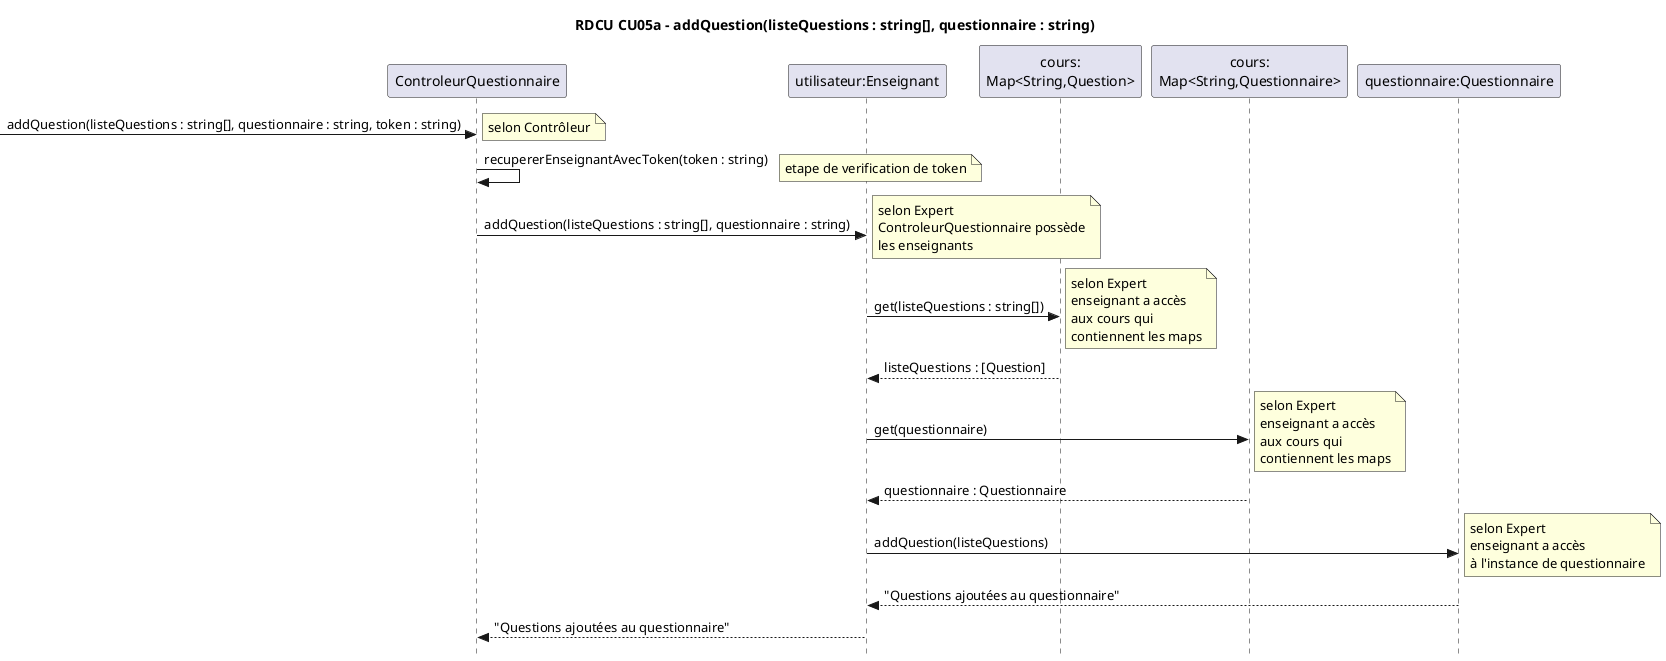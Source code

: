 @startuml RDCU CU05a
skinparam style strictuml
hide empty members
title RDCU CU05a - addQuestion(listeQuestions : string[], questionnaire : string)

participant "ControleurQuestionnaire" as cq
participant "utilisateur:Enseignant" as e
participant "cours:\nMap<String,Question>" as mq
participant "cours:\nMap<String,Questionnaire>" as mqu
participant "questionnaire:Questionnaire" as q

->cq : addQuestion(listeQuestions : string[], questionnaire : string, token : string)
note right : selon Contrôleur
cq->cq : recupererEnseignantAvecToken(token : string)
note right : etape de verification de token
cq->e : addQuestion(listeQuestions : string[], questionnaire : string)
note right : selon Expert\nControleurQuestionnaire possède\nles enseignants
e->mq : get(listeQuestions : string[])
note right : selon Expert\nenseignant a accès\naux cours qui\ncontiennent les maps
mq-->e : listeQuestions : [Question]
e->mqu : get(questionnaire)
note right : selon Expert\nenseignant a accès\naux cours qui\ncontiennent les maps
mqu-->e : questionnaire : Questionnaire
e->q : addQuestion(listeQuestions)
note right : selon Expert\nenseignant a accès\nà l'instance de questionnaire
q-->e : "Questions ajoutées au questionnaire"
e-->cq : "Questions ajoutées au questionnaire"
@enduml